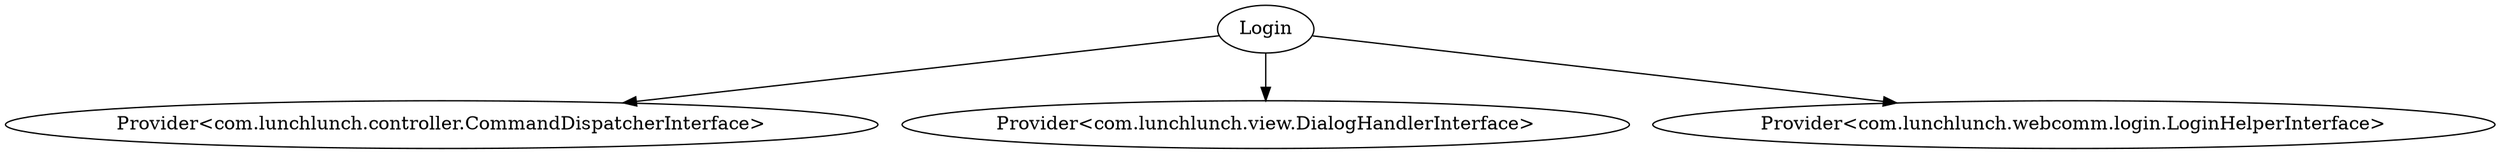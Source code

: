 digraph G1 {
  concentrate = true;
  n2 [label="Provider<com.lunchlunch.controller.CommandDispatcherInterface>"];
  Login -> n2;
  n3 [label="Provider<com.lunchlunch.view.DialogHandlerInterface>"];
  Login -> n3;
  n4 [label="Provider<com.lunchlunch.webcomm.login.LoginHelperInterface>"];
  Login -> n4;
}
